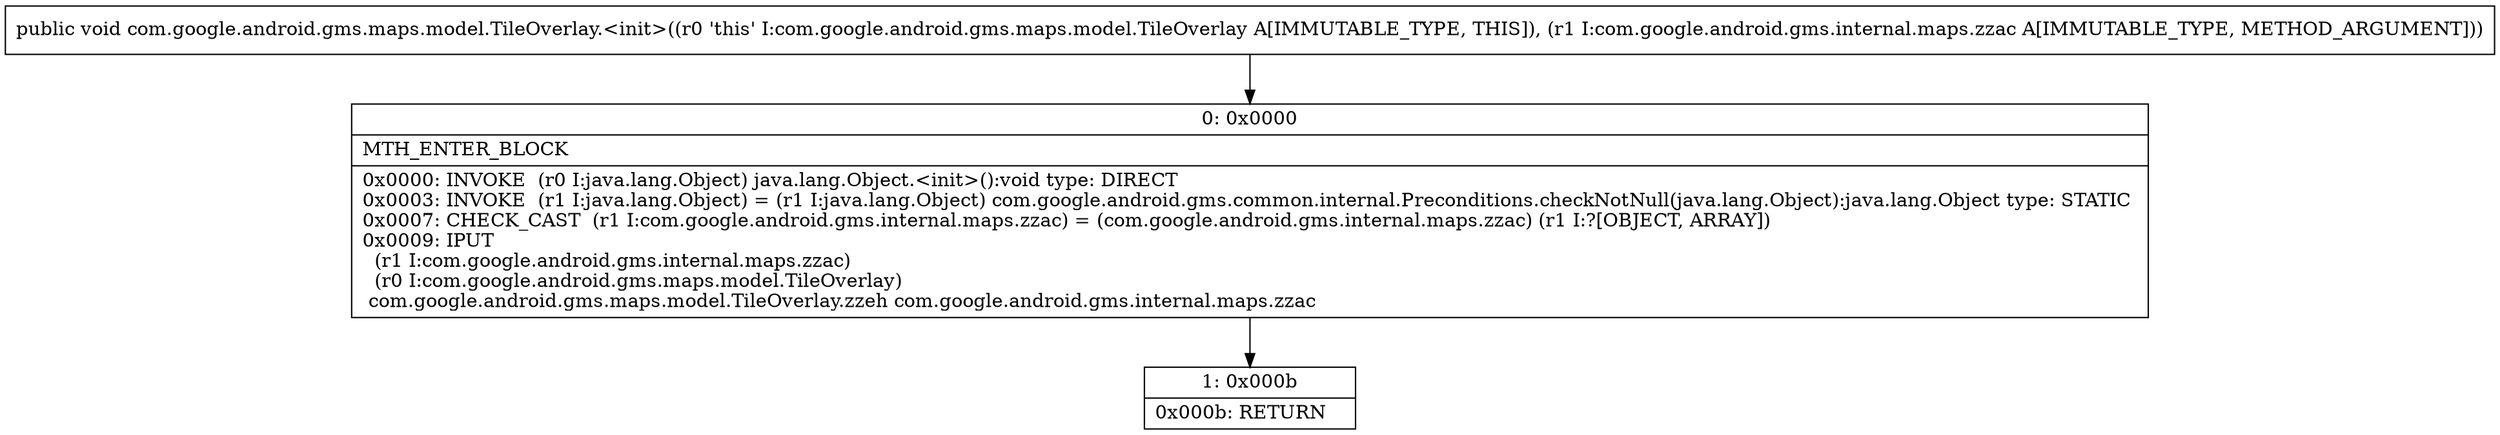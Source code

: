 digraph "CFG forcom.google.android.gms.maps.model.TileOverlay.\<init\>(Lcom\/google\/android\/gms\/internal\/maps\/zzac;)V" {
Node_0 [shape=record,label="{0\:\ 0x0000|MTH_ENTER_BLOCK\l|0x0000: INVOKE  (r0 I:java.lang.Object) java.lang.Object.\<init\>():void type: DIRECT \l0x0003: INVOKE  (r1 I:java.lang.Object) = (r1 I:java.lang.Object) com.google.android.gms.common.internal.Preconditions.checkNotNull(java.lang.Object):java.lang.Object type: STATIC \l0x0007: CHECK_CAST  (r1 I:com.google.android.gms.internal.maps.zzac) = (com.google.android.gms.internal.maps.zzac) (r1 I:?[OBJECT, ARRAY]) \l0x0009: IPUT  \l  (r1 I:com.google.android.gms.internal.maps.zzac)\l  (r0 I:com.google.android.gms.maps.model.TileOverlay)\l com.google.android.gms.maps.model.TileOverlay.zzeh com.google.android.gms.internal.maps.zzac \l}"];
Node_1 [shape=record,label="{1\:\ 0x000b|0x000b: RETURN   \l}"];
MethodNode[shape=record,label="{public void com.google.android.gms.maps.model.TileOverlay.\<init\>((r0 'this' I:com.google.android.gms.maps.model.TileOverlay A[IMMUTABLE_TYPE, THIS]), (r1 I:com.google.android.gms.internal.maps.zzac A[IMMUTABLE_TYPE, METHOD_ARGUMENT])) }"];
MethodNode -> Node_0;
Node_0 -> Node_1;
}

